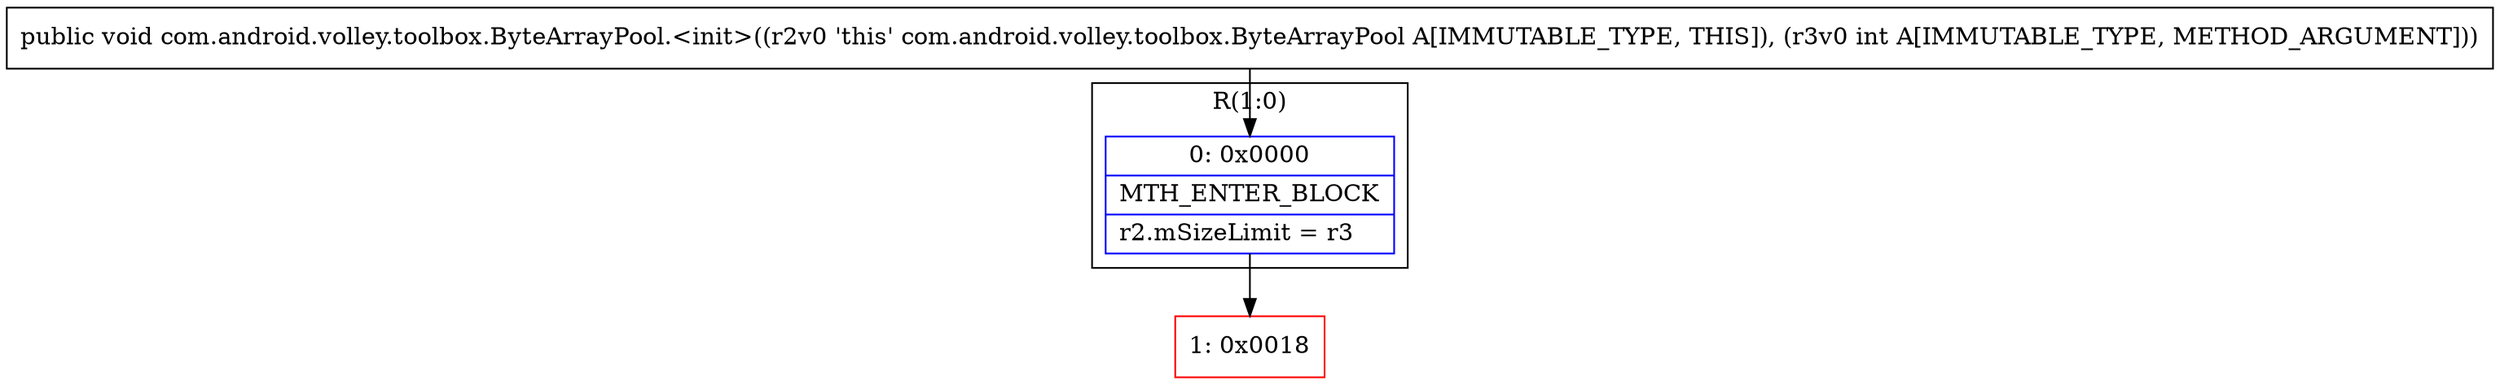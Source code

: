 digraph "CFG forcom.android.volley.toolbox.ByteArrayPool.\<init\>(I)V" {
subgraph cluster_Region_415563196 {
label = "R(1:0)";
node [shape=record,color=blue];
Node_0 [shape=record,label="{0\:\ 0x0000|MTH_ENTER_BLOCK\l|r2.mSizeLimit = r3\l}"];
}
Node_1 [shape=record,color=red,label="{1\:\ 0x0018}"];
MethodNode[shape=record,label="{public void com.android.volley.toolbox.ByteArrayPool.\<init\>((r2v0 'this' com.android.volley.toolbox.ByteArrayPool A[IMMUTABLE_TYPE, THIS]), (r3v0 int A[IMMUTABLE_TYPE, METHOD_ARGUMENT])) }"];
MethodNode -> Node_0;
Node_0 -> Node_1;
}


